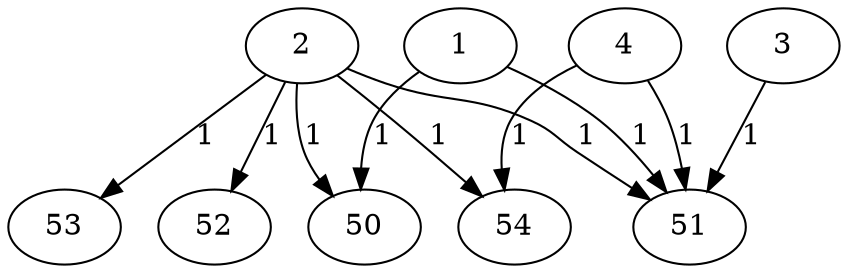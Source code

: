 Digraph {
 1
 2
 3
 4
 50
 51
 52
 53
 54

 4 -> 54 [label = "1"];
 4 -> 51 [label = "1"];
 3 -> 51 [label = "1"];
 2 -> 54 [label = "1"];
 2 -> 53 [label = "1"];
 2 -> 52 [label = "1"];
 2 -> 51 [label = "1"];
 2 -> 50 [label = "1"];
 1 -> 51 [label = "1"];
 1 -> 50 [label = "1"];

}